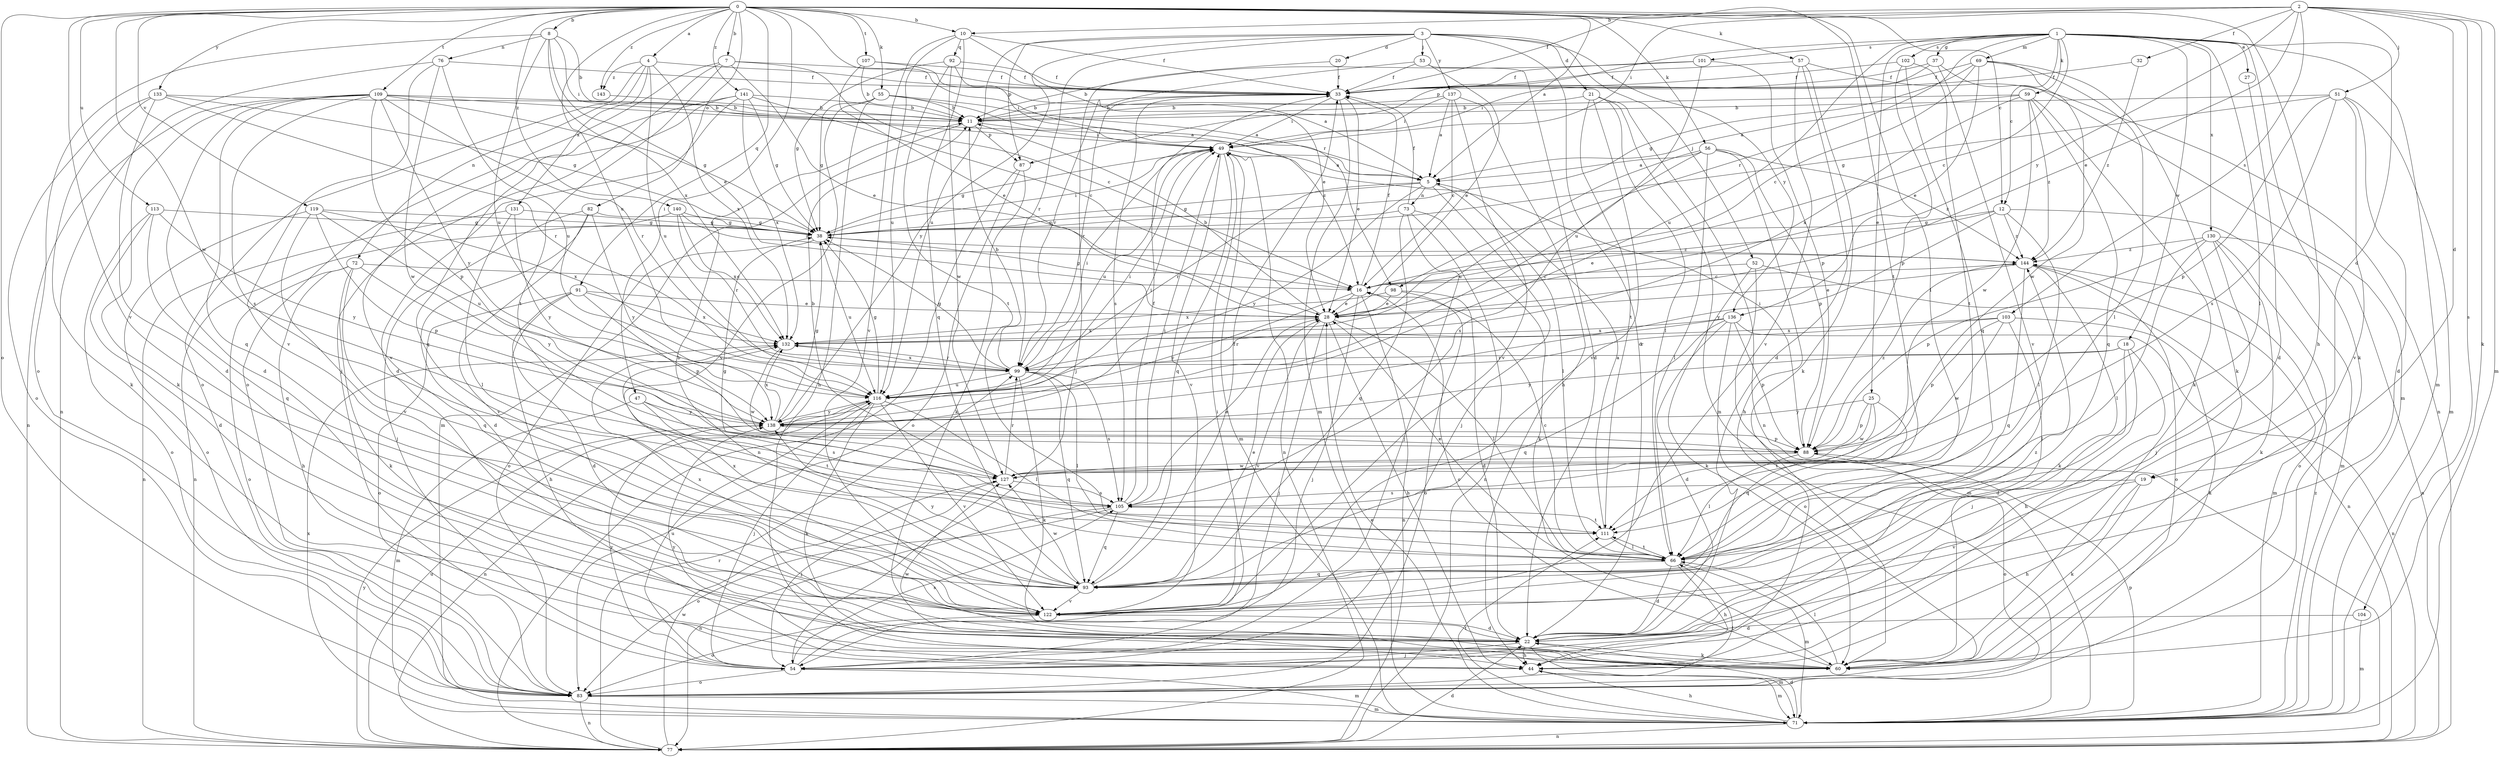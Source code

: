 strict digraph  {
0;
1;
2;
3;
4;
5;
7;
8;
10;
11;
12;
16;
18;
19;
20;
21;
22;
25;
27;
28;
32;
33;
37;
38;
44;
47;
49;
51;
52;
53;
54;
55;
56;
57;
59;
60;
66;
69;
71;
72;
73;
76;
77;
82;
83;
87;
88;
91;
92;
93;
98;
99;
101;
102;
103;
104;
105;
107;
109;
111;
113;
116;
119;
122;
127;
130;
131;
132;
133;
136;
137;
138;
140;
141;
143;
144;
0 -> 4  [label=a];
0 -> 5  [label=a];
0 -> 7  [label=b];
0 -> 8  [label=b];
0 -> 10  [label=b];
0 -> 12  [label=c];
0 -> 44  [label=h];
0 -> 47  [label=i];
0 -> 55  [label=k];
0 -> 56  [label=k];
0 -> 57  [label=k];
0 -> 66  [label=l];
0 -> 82  [label=o];
0 -> 83  [label=o];
0 -> 91  [label=q];
0 -> 98  [label=r];
0 -> 107  [label=t];
0 -> 109  [label=t];
0 -> 111  [label=t];
0 -> 113  [label=u];
0 -> 116  [label=u];
0 -> 119  [label=v];
0 -> 122  [label=v];
0 -> 127  [label=w];
0 -> 133  [label=y];
0 -> 140  [label=z];
0 -> 141  [label=z];
0 -> 143  [label=z];
1 -> 12  [label=c];
1 -> 16  [label=c];
1 -> 18  [label=w];
1 -> 19  [label=d];
1 -> 25  [label=e];
1 -> 27  [label=e];
1 -> 37  [label=g];
1 -> 59  [label=k];
1 -> 60  [label=k];
1 -> 66  [label=l];
1 -> 69  [label=m];
1 -> 71  [label=m];
1 -> 87  [label=p];
1 -> 98  [label=r];
1 -> 101  [label=s];
1 -> 102  [label=s];
1 -> 116  [label=u];
1 -> 130  [label=x];
2 -> 10  [label=b];
2 -> 19  [label=d];
2 -> 28  [label=e];
2 -> 32  [label=f];
2 -> 33  [label=f];
2 -> 49  [label=i];
2 -> 51  [label=j];
2 -> 60  [label=k];
2 -> 71  [label=m];
2 -> 103  [label=s];
2 -> 104  [label=s];
2 -> 136  [label=y];
3 -> 20  [label=d];
3 -> 21  [label=d];
3 -> 22  [label=d];
3 -> 52  [label=j];
3 -> 53  [label=j];
3 -> 87  [label=p];
3 -> 99  [label=r];
3 -> 116  [label=u];
3 -> 136  [label=y];
3 -> 137  [label=y];
3 -> 138  [label=y];
4 -> 33  [label=f];
4 -> 72  [label=n];
4 -> 83  [label=o];
4 -> 116  [label=u];
4 -> 131  [label=x];
4 -> 132  [label=x];
4 -> 143  [label=z];
5 -> 38  [label=g];
5 -> 54  [label=j];
5 -> 66  [label=l];
5 -> 73  [label=n];
5 -> 99  [label=r];
5 -> 138  [label=y];
7 -> 16  [label=c];
7 -> 28  [label=e];
7 -> 33  [label=f];
7 -> 54  [label=j];
7 -> 83  [label=o];
7 -> 111  [label=t];
8 -> 11  [label=b];
8 -> 28  [label=e];
8 -> 49  [label=i];
8 -> 76  [label=n];
8 -> 83  [label=o];
8 -> 116  [label=u];
8 -> 132  [label=x];
10 -> 28  [label=e];
10 -> 33  [label=f];
10 -> 92  [label=q];
10 -> 93  [label=q];
10 -> 116  [label=u];
10 -> 122  [label=v];
11 -> 49  [label=i];
11 -> 71  [label=m];
11 -> 87  [label=p];
12 -> 28  [label=e];
12 -> 38  [label=g];
12 -> 66  [label=l];
12 -> 71  [label=m];
12 -> 138  [label=y];
12 -> 144  [label=z];
16 -> 28  [label=e];
16 -> 33  [label=f];
16 -> 38  [label=g];
16 -> 54  [label=j];
16 -> 77  [label=n];
16 -> 138  [label=y];
18 -> 22  [label=d];
18 -> 44  [label=h];
18 -> 54  [label=j];
18 -> 99  [label=r];
18 -> 138  [label=y];
19 -> 44  [label=h];
19 -> 60  [label=k];
19 -> 105  [label=s];
19 -> 122  [label=v];
20 -> 33  [label=f];
20 -> 54  [label=j];
21 -> 11  [label=b];
21 -> 66  [label=l];
21 -> 71  [label=m];
21 -> 77  [label=n];
21 -> 111  [label=t];
21 -> 122  [label=v];
22 -> 44  [label=h];
22 -> 54  [label=j];
22 -> 60  [label=k];
22 -> 71  [label=m];
22 -> 144  [label=z];
25 -> 88  [label=p];
25 -> 93  [label=q];
25 -> 111  [label=t];
25 -> 127  [label=w];
25 -> 138  [label=y];
27 -> 22  [label=d];
28 -> 11  [label=b];
28 -> 44  [label=h];
28 -> 54  [label=j];
28 -> 66  [label=l];
28 -> 122  [label=v];
28 -> 132  [label=x];
32 -> 33  [label=f];
32 -> 144  [label=z];
33 -> 11  [label=b];
33 -> 28  [label=e];
33 -> 49  [label=i];
33 -> 71  [label=m];
33 -> 99  [label=r];
33 -> 105  [label=s];
37 -> 33  [label=f];
37 -> 49  [label=i];
37 -> 71  [label=m];
37 -> 122  [label=v];
38 -> 49  [label=i];
38 -> 83  [label=o];
38 -> 116  [label=u];
38 -> 144  [label=z];
44 -> 71  [label=m];
44 -> 138  [label=y];
47 -> 71  [label=m];
47 -> 105  [label=s];
47 -> 111  [label=t];
47 -> 138  [label=y];
49 -> 5  [label=a];
49 -> 38  [label=g];
49 -> 71  [label=m];
49 -> 77  [label=n];
49 -> 93  [label=q];
49 -> 116  [label=u];
49 -> 122  [label=v];
51 -> 11  [label=b];
51 -> 22  [label=d];
51 -> 38  [label=g];
51 -> 71  [label=m];
51 -> 88  [label=p];
51 -> 105  [label=s];
51 -> 122  [label=v];
52 -> 16  [label=c];
52 -> 60  [label=k];
52 -> 71  [label=m];
52 -> 77  [label=n];
53 -> 22  [label=d];
53 -> 28  [label=e];
53 -> 33  [label=f];
53 -> 99  [label=r];
54 -> 49  [label=i];
54 -> 71  [label=m];
54 -> 83  [label=o];
54 -> 105  [label=s];
54 -> 116  [label=u];
54 -> 138  [label=y];
55 -> 5  [label=a];
55 -> 11  [label=b];
55 -> 16  [label=c];
55 -> 38  [label=g];
55 -> 44  [label=h];
55 -> 122  [label=v];
56 -> 5  [label=a];
56 -> 44  [label=h];
56 -> 66  [label=l];
56 -> 88  [label=p];
56 -> 105  [label=s];
56 -> 116  [label=u];
56 -> 144  [label=z];
57 -> 22  [label=d];
57 -> 33  [label=f];
57 -> 60  [label=k];
57 -> 77  [label=n];
57 -> 122  [label=v];
59 -> 5  [label=a];
59 -> 11  [label=b];
59 -> 60  [label=k];
59 -> 93  [label=q];
59 -> 127  [label=w];
59 -> 132  [label=x];
59 -> 144  [label=z];
60 -> 16  [label=c];
60 -> 66  [label=l];
60 -> 127  [label=w];
66 -> 16  [label=c];
66 -> 22  [label=d];
66 -> 28  [label=e];
66 -> 44  [label=h];
66 -> 71  [label=m];
66 -> 93  [label=q];
66 -> 111  [label=t];
69 -> 16  [label=c];
69 -> 28  [label=e];
69 -> 33  [label=f];
69 -> 38  [label=g];
69 -> 60  [label=k];
69 -> 66  [label=l];
69 -> 127  [label=w];
71 -> 22  [label=d];
71 -> 28  [label=e];
71 -> 44  [label=h];
71 -> 77  [label=n];
71 -> 88  [label=p];
71 -> 111  [label=t];
71 -> 132  [label=x];
71 -> 144  [label=z];
72 -> 16  [label=c];
72 -> 44  [label=h];
72 -> 60  [label=k];
72 -> 83  [label=o];
72 -> 93  [label=q];
72 -> 138  [label=y];
73 -> 33  [label=f];
73 -> 38  [label=g];
73 -> 54  [label=j];
73 -> 60  [label=k];
73 -> 77  [label=n];
73 -> 93  [label=q];
76 -> 33  [label=f];
76 -> 77  [label=n];
76 -> 116  [label=u];
76 -> 122  [label=v];
76 -> 127  [label=w];
77 -> 22  [label=d];
77 -> 99  [label=r];
77 -> 116  [label=u];
77 -> 127  [label=w];
77 -> 138  [label=y];
82 -> 22  [label=d];
82 -> 38  [label=g];
82 -> 54  [label=j];
82 -> 122  [label=v];
82 -> 138  [label=y];
83 -> 66  [label=l];
83 -> 71  [label=m];
83 -> 77  [label=n];
87 -> 60  [label=k];
87 -> 77  [label=n];
87 -> 83  [label=o];
88 -> 49  [label=i];
88 -> 66  [label=l];
88 -> 83  [label=o];
88 -> 127  [label=w];
88 -> 144  [label=z];
91 -> 22  [label=d];
91 -> 28  [label=e];
91 -> 44  [label=h];
91 -> 83  [label=o];
91 -> 88  [label=p];
91 -> 132  [label=x];
92 -> 33  [label=f];
92 -> 38  [label=g];
92 -> 49  [label=i];
92 -> 111  [label=t];
92 -> 127  [label=w];
93 -> 11  [label=b];
93 -> 28  [label=e];
93 -> 33  [label=f];
93 -> 122  [label=v];
93 -> 127  [label=w];
93 -> 132  [label=x];
93 -> 138  [label=y];
98 -> 22  [label=d];
98 -> 28  [label=e];
98 -> 83  [label=o];
98 -> 132  [label=x];
99 -> 11  [label=b];
99 -> 38  [label=g];
99 -> 49  [label=i];
99 -> 60  [label=k];
99 -> 66  [label=l];
99 -> 93  [label=q];
99 -> 105  [label=s];
99 -> 116  [label=u];
99 -> 132  [label=x];
101 -> 11  [label=b];
101 -> 33  [label=f];
101 -> 88  [label=p];
101 -> 116  [label=u];
102 -> 33  [label=f];
102 -> 88  [label=p];
102 -> 93  [label=q];
102 -> 111  [label=t];
103 -> 60  [label=k];
103 -> 66  [label=l];
103 -> 88  [label=p];
103 -> 99  [label=r];
103 -> 127  [label=w];
103 -> 132  [label=x];
104 -> 22  [label=d];
104 -> 71  [label=m];
105 -> 28  [label=e];
105 -> 33  [label=f];
105 -> 38  [label=g];
105 -> 49  [label=i];
105 -> 77  [label=n];
105 -> 83  [label=o];
105 -> 93  [label=q];
105 -> 111  [label=t];
107 -> 5  [label=a];
107 -> 11  [label=b];
107 -> 28  [label=e];
107 -> 33  [label=f];
109 -> 5  [label=a];
109 -> 11  [label=b];
109 -> 22  [label=d];
109 -> 38  [label=g];
109 -> 60  [label=k];
109 -> 77  [label=n];
109 -> 88  [label=p];
109 -> 93  [label=q];
109 -> 99  [label=r];
109 -> 105  [label=s];
109 -> 138  [label=y];
111 -> 5  [label=a];
111 -> 66  [label=l];
113 -> 22  [label=d];
113 -> 38  [label=g];
113 -> 83  [label=o];
113 -> 93  [label=q];
113 -> 138  [label=y];
116 -> 38  [label=g];
116 -> 49  [label=i];
116 -> 54  [label=j];
116 -> 60  [label=k];
116 -> 66  [label=l];
116 -> 77  [label=n];
116 -> 122  [label=v];
116 -> 138  [label=y];
119 -> 38  [label=g];
119 -> 83  [label=o];
119 -> 88  [label=p];
119 -> 116  [label=u];
119 -> 122  [label=v];
119 -> 132  [label=x];
122 -> 22  [label=d];
122 -> 83  [label=o];
122 -> 132  [label=x];
127 -> 11  [label=b];
127 -> 54  [label=j];
127 -> 99  [label=r];
127 -> 105  [label=s];
130 -> 54  [label=j];
130 -> 60  [label=k];
130 -> 66  [label=l];
130 -> 77  [label=n];
130 -> 83  [label=o];
130 -> 88  [label=p];
130 -> 144  [label=z];
131 -> 38  [label=g];
131 -> 66  [label=l];
131 -> 77  [label=n];
131 -> 138  [label=y];
132 -> 99  [label=r];
132 -> 127  [label=w];
133 -> 11  [label=b];
133 -> 22  [label=d];
133 -> 38  [label=g];
133 -> 60  [label=k];
133 -> 83  [label=o];
133 -> 99  [label=r];
136 -> 22  [label=d];
136 -> 77  [label=n];
136 -> 83  [label=o];
136 -> 88  [label=p];
136 -> 93  [label=q];
136 -> 99  [label=r];
136 -> 132  [label=x];
137 -> 5  [label=a];
137 -> 11  [label=b];
137 -> 16  [label=c];
137 -> 44  [label=h];
137 -> 49  [label=i];
137 -> 122  [label=v];
138 -> 38  [label=g];
138 -> 49  [label=i];
138 -> 88  [label=p];
138 -> 132  [label=x];
140 -> 38  [label=g];
140 -> 77  [label=n];
140 -> 99  [label=r];
140 -> 132  [label=x];
140 -> 144  [label=z];
141 -> 11  [label=b];
141 -> 16  [label=c];
141 -> 22  [label=d];
141 -> 38  [label=g];
141 -> 93  [label=q];
141 -> 122  [label=v];
141 -> 132  [label=x];
143 -> 11  [label=b];
144 -> 16  [label=c];
144 -> 28  [label=e];
144 -> 60  [label=k];
144 -> 71  [label=m];
144 -> 83  [label=o];
144 -> 93  [label=q];
}
